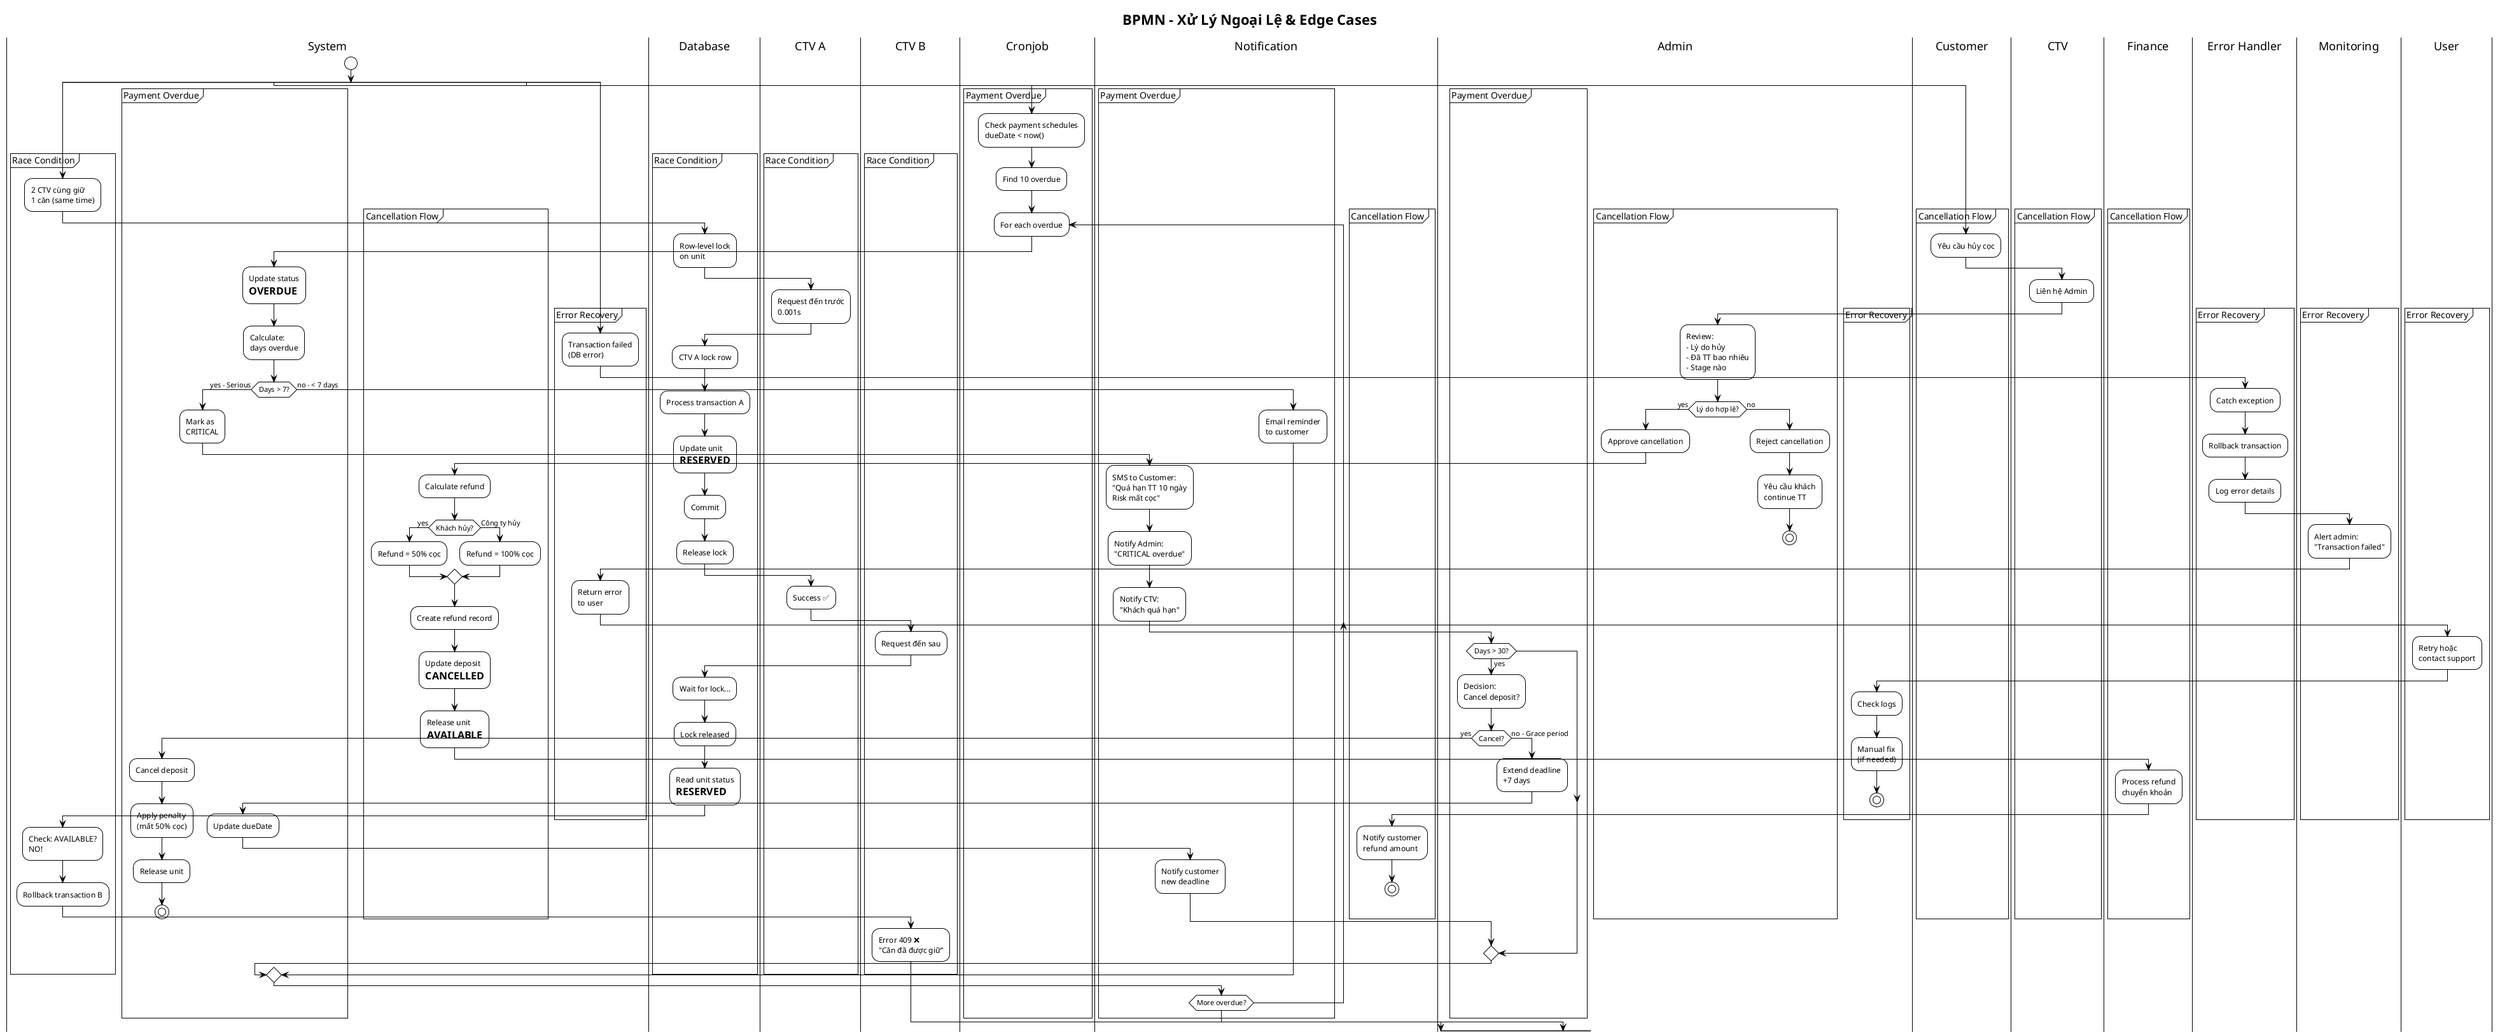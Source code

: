 @startuml
!theme plain
title BPMN - Xử Lý Ngoại Lệ & Edge Cases

|System|
start

split
  ' === CASE 1: Conflict ===
  partition "Race Condition" {
    :2 CTV cùng giữ\n1 căn (same time);
    
    |Database|
    :Row-level lock\non unit;
    
    |CTV A|
    :Request đến trước\n0.001s;
    
    |Database|
    :CTV A lock row;
    :Process transaction A;
    :Update unit\n= RESERVED;
    :Commit;
    :Release lock;
    
    |CTV A|
    :Success ✅;
    
    |CTV B|
    :Request đến sau;
    
    |Database|
    :Wait for lock...;
    :Lock released;
    :Read unit status\n= RESERVED;
    
    |System|
    :Check: AVAILABLE?\nNO!;
    :Rollback transaction B;
    
    |CTV B|
    :Error 409 ❌\n"Căn đã được giữ";
  }

split again
  ' === CASE 2: Payment Overdue ===
  partition "Payment Overdue" {
    |Cronjob|
    :Check payment schedules\ndueDate < now();
    :Find 10 overdue;
    
    repeat :For each overdue;
      |System|
      :Update status\n= OVERDUE;
      :Calculate:\ndays overdue;
      
      if (Days > 7?) then (yes - Serious)
        |System|
        :Mark as\nCRITICAL;
        
        |Notification|
        :SMS to Customer:\n"Quá hạn TT 10 ngày\nRisk mất cọc";
        :Notify Admin:\n"CRITICAL overdue";
        :Notify CTV:\n"Khách quá hạn";
        
        |Admin|
        if (Days > 30?) then (yes)
          :Decision:\nCancel deposit?;
          
          if (Cancel?) then (yes)
            |System|
            :Cancel deposit;
            :Apply penalty\n(mất 50% cọc);
            :Release unit;
            stop
          else (no - Grace period)
            |Admin|
            :Extend deadline\n+7 days;
            
            |System|
            :Update dueDate;
            
            |Notification|
            :Notify customer\nnew deadline;
          endif
        endif
      else (no - < 7 days)
        |Notification|
        :Email reminder\nto customer;
      endif
    repeat while (More overdue?)
  }

split again
  ' === CASE 3: Cancellation ===
  partition "Cancellation Flow" {
    |Customer|
    :Yêu cầu hủy cọc;
    
    |CTV|
    :Liên hệ Admin;
    
    |Admin|
    :Review:\n- Lý do hủy\n- Đã TT bao nhiêu\n- Stage nào;
    
    if (Lý do hợp lệ?) then (yes)
      |Admin|
      :Approve cancellation;
      
      |System|
      :Calculate refund;
      
      if (Khách hủy?) then (yes)
        :Refund = 50% cọc;
      else (Công ty hủy)
        :Refund = 100% cọc;
      endif
      
      :Create refund record;
      :Update deposit\n= CANCELLED;
      :Release unit\n= AVAILABLE;
      
      |Finance|
      :Process refund\nchuyển khoản;
      
      |Notification|
      :Notify customer\nrefund amount;
      
      stop
    else (no)
      |Admin|
      :Reject cancellation;
      :Yêu cầu khách\ncontinue TT;
      stop
    endif
  }

split again
  ' === CASE 4: System Error ===
  partition "Error Recovery" {
    |System|
    :Transaction failed\n(DB error);
    
    |Error Handler|
    :Catch exception;
    :Rollback transaction;
    :Log error details;
    
    |Monitoring|
    :Alert admin:\n"Transaction failed";
    
    |System|
    :Return error\nto user;
    
    |User|
    :Retry hoặc\ncontact support;
    
    |Admin|
    :Check logs;
    :Manual fix\n(if needed);
    
    stop
  }

end split

@enduml

